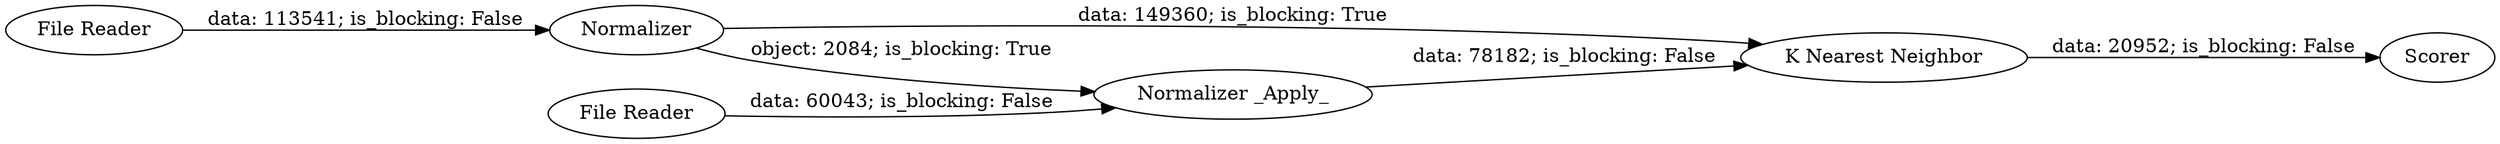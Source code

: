 digraph {
	"-8277026303481188888_24" [label="File Reader"]
	"-8277026303481188888_33" [label="Normalizer _Apply_"]
	"-8277026303481188888_32" [label=Normalizer]
	"-8277026303481188888_29" [label=Scorer]
	"-8277026303481188888_30" [label="File Reader"]
	"-8277026303481188888_31" [label="K Nearest Neighbor"]
	"-8277026303481188888_30" -> "-8277026303481188888_33" [label="data: 60043; is_blocking: False"]
	"-8277026303481188888_24" -> "-8277026303481188888_32" [label="data: 113541; is_blocking: False"]
	"-8277026303481188888_33" -> "-8277026303481188888_31" [label="data: 78182; is_blocking: False"]
	"-8277026303481188888_32" -> "-8277026303481188888_31" [label="data: 149360; is_blocking: True"]
	"-8277026303481188888_32" -> "-8277026303481188888_33" [label="object: 2084; is_blocking: True"]
	"-8277026303481188888_31" -> "-8277026303481188888_29" [label="data: 20952; is_blocking: False"]
	rankdir=LR
}
